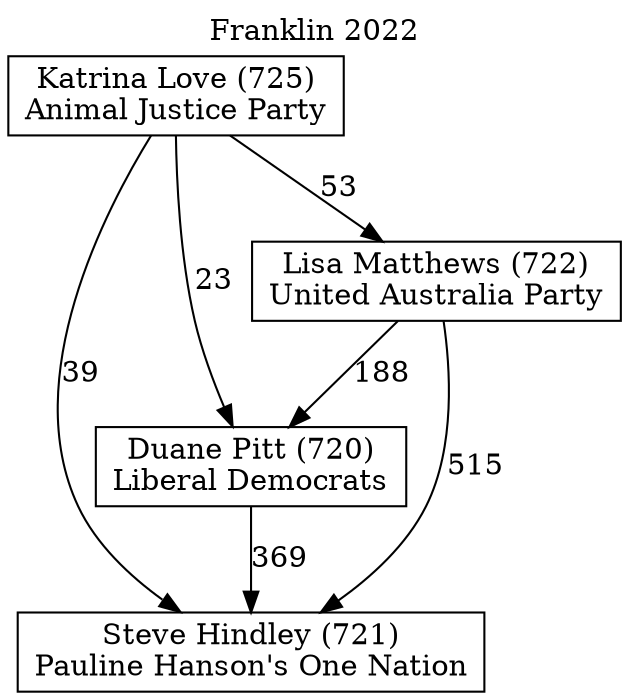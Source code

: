 // House preference flow
digraph "Steve Hindley (721)_Franklin_2022" {
	graph [label="Franklin 2022" labelloc=t mclimit=2]
	node [shape=box]
	"Steve Hindley (721)" [label="Steve Hindley (721)
Pauline Hanson's One Nation"]
	"Duane Pitt (720)" [label="Duane Pitt (720)
Liberal Democrats"]
	"Lisa Matthews (722)" [label="Lisa Matthews (722)
United Australia Party"]
	"Katrina Love (725)" [label="Katrina Love (725)
Animal Justice Party"]
	"Duane Pitt (720)" -> "Steve Hindley (721)" [label=369]
	"Lisa Matthews (722)" -> "Duane Pitt (720)" [label=188]
	"Katrina Love (725)" -> "Lisa Matthews (722)" [label=53]
	"Lisa Matthews (722)" -> "Steve Hindley (721)" [label=515]
	"Katrina Love (725)" -> "Steve Hindley (721)" [label=39]
	"Katrina Love (725)" -> "Duane Pitt (720)" [label=23]
}
